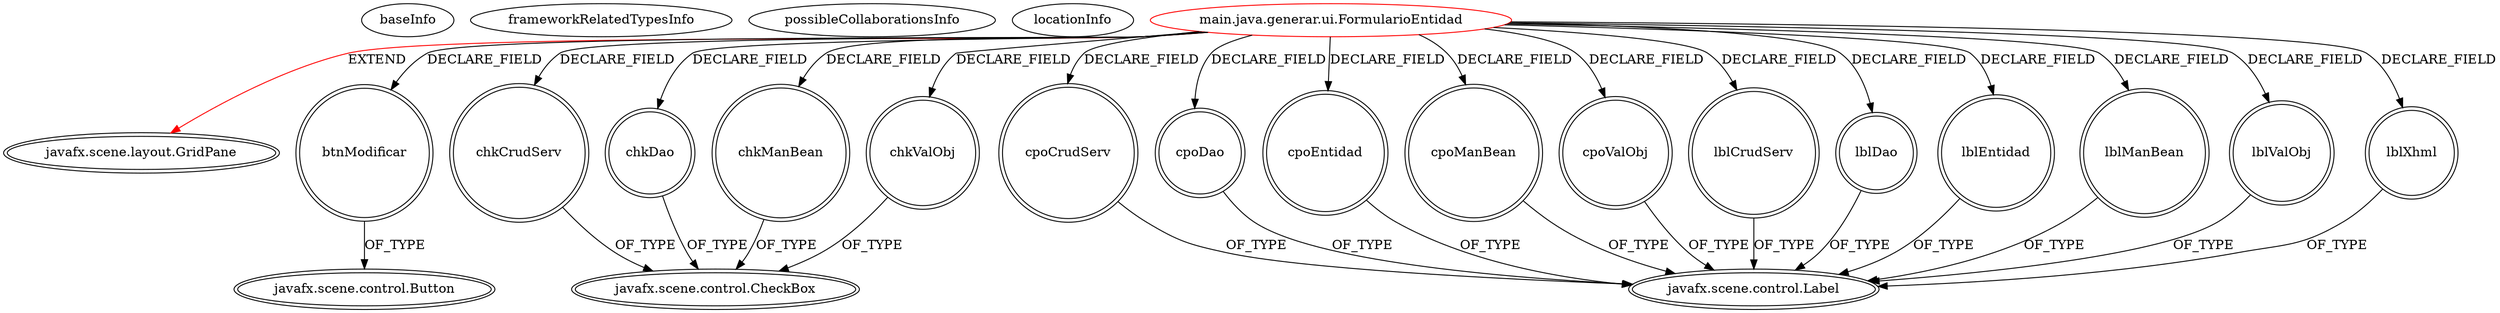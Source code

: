 digraph {
baseInfo[graphId=3856,category="extension_graph",isAnonymous=false,possibleRelation=false]
frameworkRelatedTypesInfo[0="javafx.scene.layout.GridPane"]
possibleCollaborationsInfo[]
locationInfo[projectName="pedrodonte-genjeefx",filePath="/pedrodonte-genjeefx/genjeefx-master/GenJeeFx/src/main/java/generar/ui/FormularioEntidad.java",contextSignature="FormularioEntidad",graphId="3856"]
0[label="main.java.generar.ui.FormularioEntidad",vertexType="ROOT_CLIENT_CLASS_DECLARATION",isFrameworkType=false,color=red]
1[label="javafx.scene.layout.GridPane",vertexType="FRAMEWORK_CLASS_TYPE",isFrameworkType=true,peripheries=2]
2[label="btnModificar",vertexType="FIELD_DECLARATION",isFrameworkType=true,peripheries=2,shape=circle]
3[label="javafx.scene.control.Button",vertexType="FRAMEWORK_CLASS_TYPE",isFrameworkType=true,peripheries=2]
4[label="chkCrudServ",vertexType="FIELD_DECLARATION",isFrameworkType=true,peripheries=2,shape=circle]
5[label="javafx.scene.control.CheckBox",vertexType="FRAMEWORK_CLASS_TYPE",isFrameworkType=true,peripheries=2]
6[label="chkDao",vertexType="FIELD_DECLARATION",isFrameworkType=true,peripheries=2,shape=circle]
8[label="chkManBean",vertexType="FIELD_DECLARATION",isFrameworkType=true,peripheries=2,shape=circle]
10[label="chkValObj",vertexType="FIELD_DECLARATION",isFrameworkType=true,peripheries=2,shape=circle]
12[label="cpoCrudServ",vertexType="FIELD_DECLARATION",isFrameworkType=true,peripheries=2,shape=circle]
13[label="javafx.scene.control.Label",vertexType="FRAMEWORK_CLASS_TYPE",isFrameworkType=true,peripheries=2]
14[label="cpoDao",vertexType="FIELD_DECLARATION",isFrameworkType=true,peripheries=2,shape=circle]
16[label="cpoEntidad",vertexType="FIELD_DECLARATION",isFrameworkType=true,peripheries=2,shape=circle]
18[label="cpoManBean",vertexType="FIELD_DECLARATION",isFrameworkType=true,peripheries=2,shape=circle]
20[label="cpoValObj",vertexType="FIELD_DECLARATION",isFrameworkType=true,peripheries=2,shape=circle]
22[label="lblCrudServ",vertexType="FIELD_DECLARATION",isFrameworkType=true,peripheries=2,shape=circle]
24[label="lblDao",vertexType="FIELD_DECLARATION",isFrameworkType=true,peripheries=2,shape=circle]
26[label="lblEntidad",vertexType="FIELD_DECLARATION",isFrameworkType=true,peripheries=2,shape=circle]
28[label="lblManBean",vertexType="FIELD_DECLARATION",isFrameworkType=true,peripheries=2,shape=circle]
30[label="lblValObj",vertexType="FIELD_DECLARATION",isFrameworkType=true,peripheries=2,shape=circle]
32[label="lblXhml",vertexType="FIELD_DECLARATION",isFrameworkType=true,peripheries=2,shape=circle]
0->1[label="EXTEND",color=red]
0->2[label="DECLARE_FIELD"]
2->3[label="OF_TYPE"]
0->4[label="DECLARE_FIELD"]
4->5[label="OF_TYPE"]
0->6[label="DECLARE_FIELD"]
6->5[label="OF_TYPE"]
0->8[label="DECLARE_FIELD"]
8->5[label="OF_TYPE"]
0->10[label="DECLARE_FIELD"]
10->5[label="OF_TYPE"]
0->12[label="DECLARE_FIELD"]
12->13[label="OF_TYPE"]
0->14[label="DECLARE_FIELD"]
14->13[label="OF_TYPE"]
0->16[label="DECLARE_FIELD"]
16->13[label="OF_TYPE"]
0->18[label="DECLARE_FIELD"]
18->13[label="OF_TYPE"]
0->20[label="DECLARE_FIELD"]
20->13[label="OF_TYPE"]
0->22[label="DECLARE_FIELD"]
22->13[label="OF_TYPE"]
0->24[label="DECLARE_FIELD"]
24->13[label="OF_TYPE"]
0->26[label="DECLARE_FIELD"]
26->13[label="OF_TYPE"]
0->28[label="DECLARE_FIELD"]
28->13[label="OF_TYPE"]
0->30[label="DECLARE_FIELD"]
30->13[label="OF_TYPE"]
0->32[label="DECLARE_FIELD"]
32->13[label="OF_TYPE"]
}
